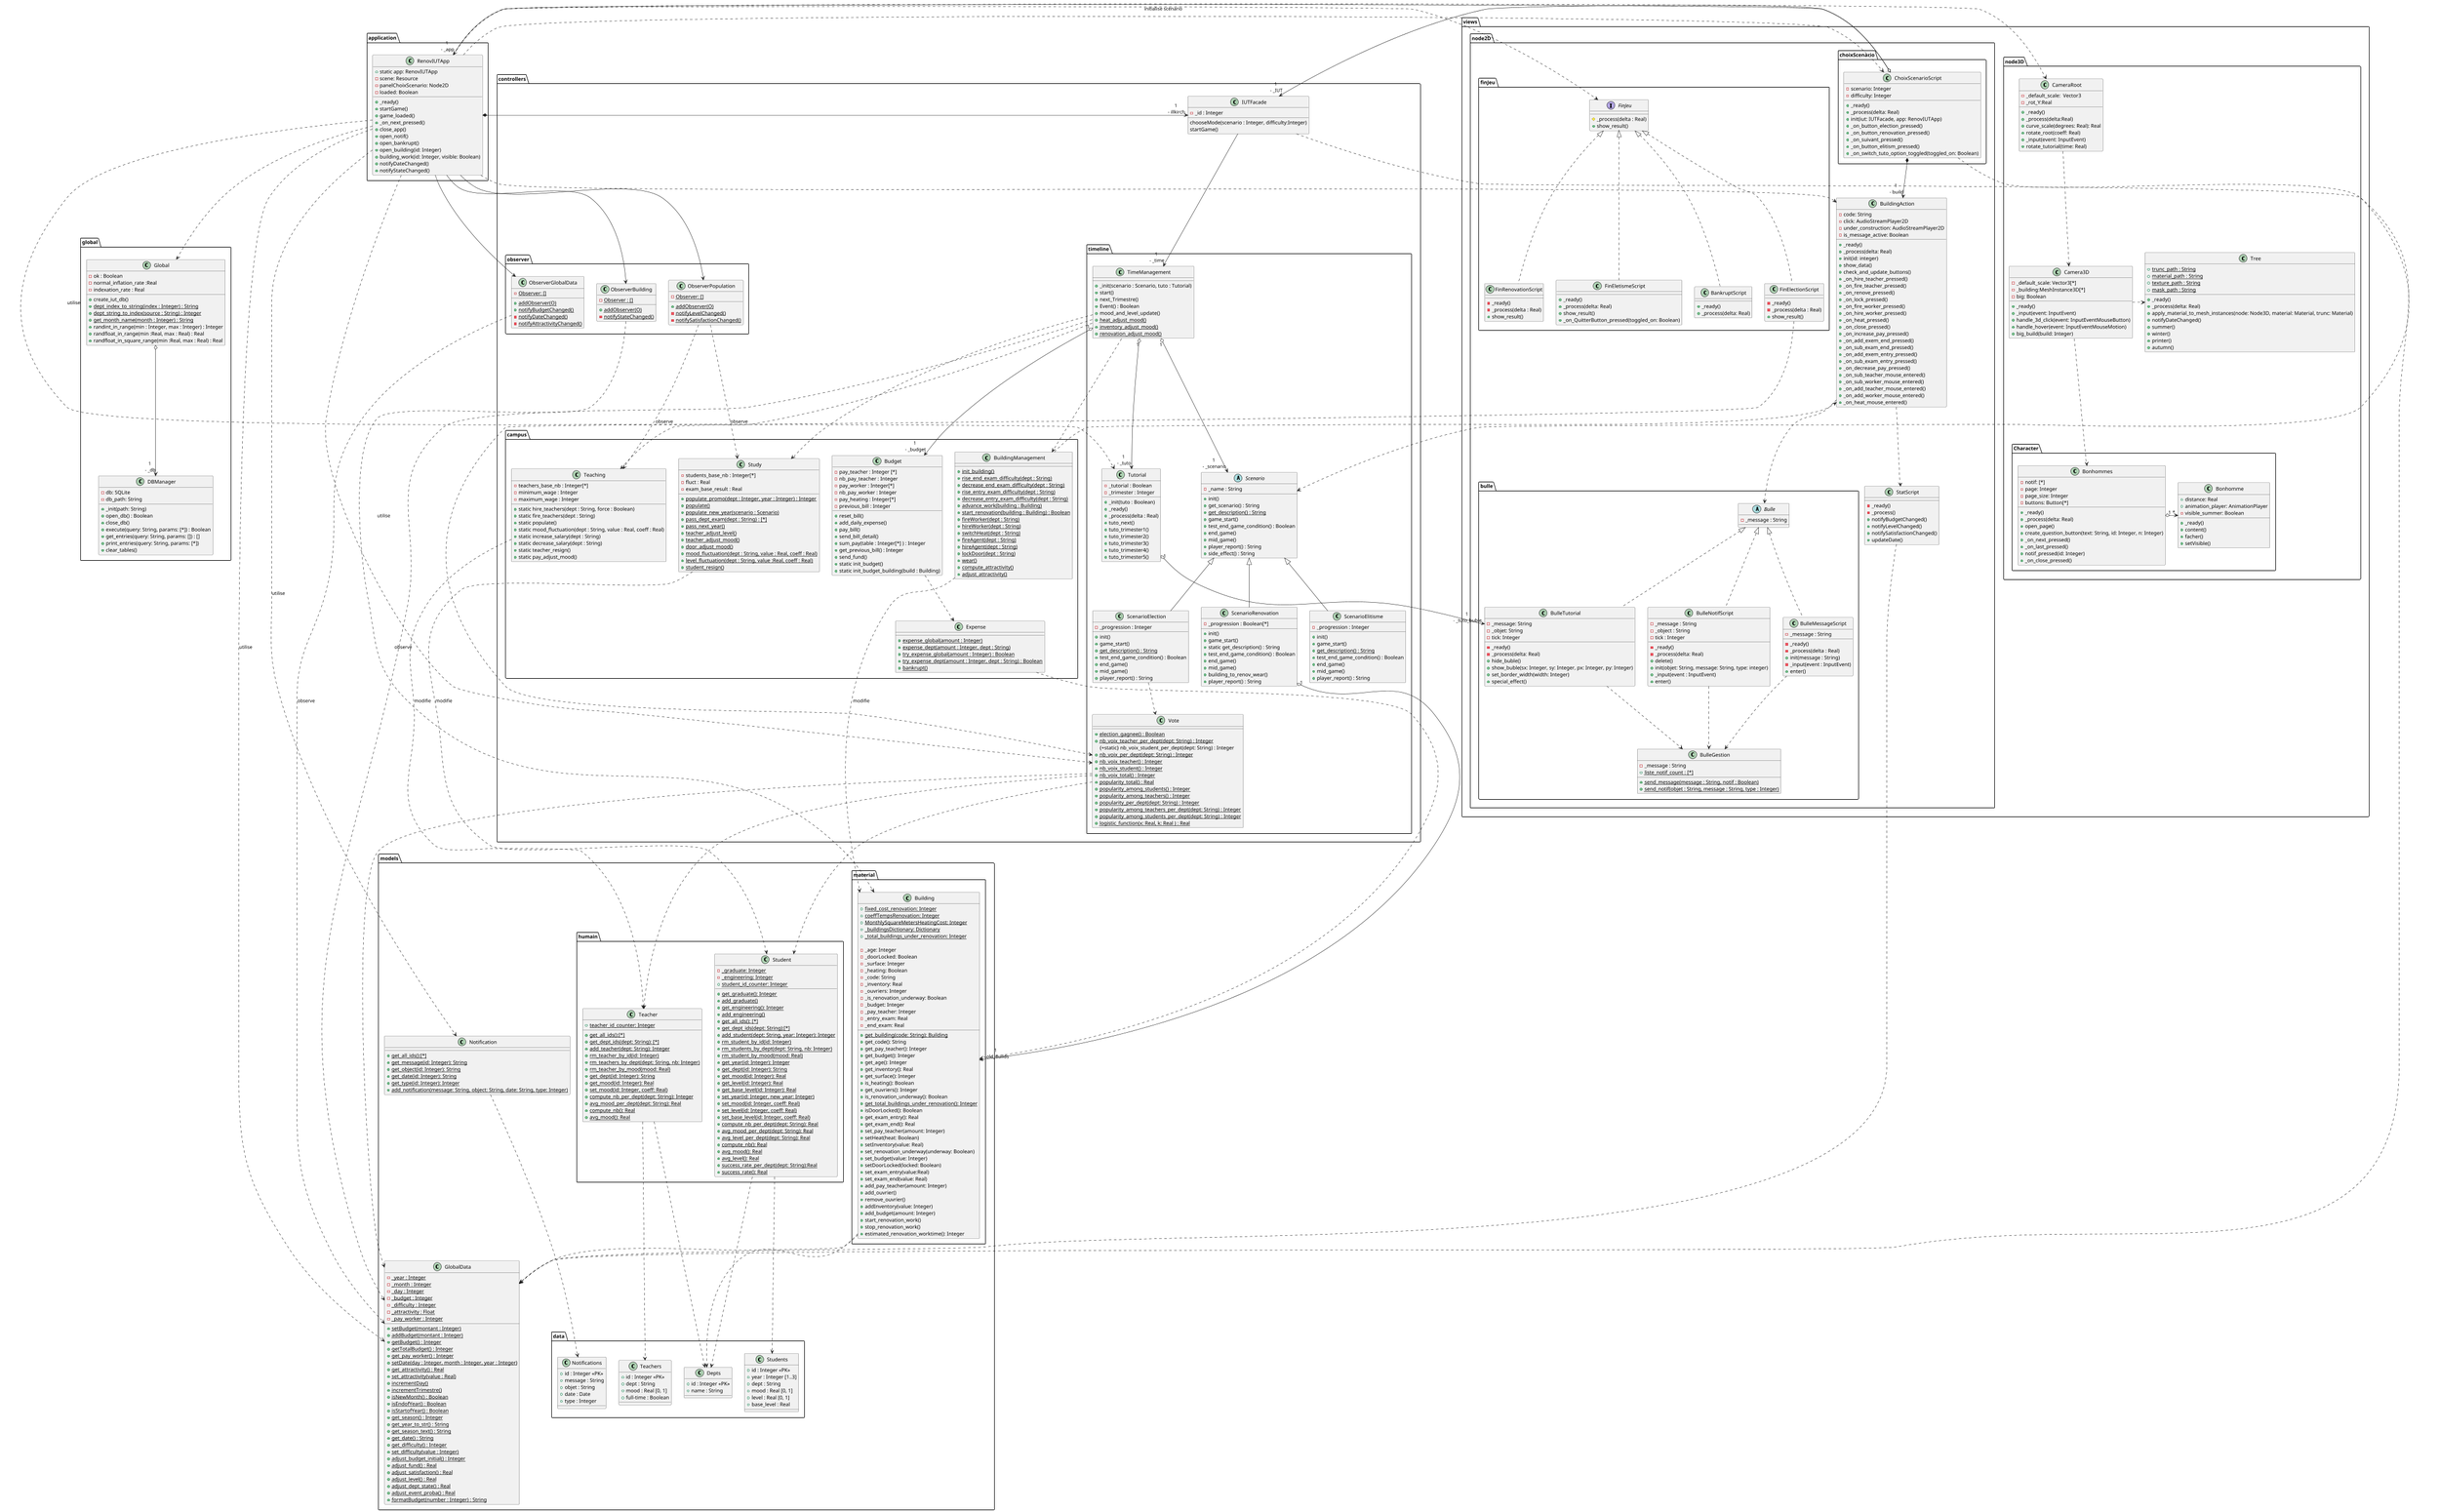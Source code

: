 @startuml
'https://plantuml.com/class-diagram   
scale 0.6
'Ceci est le diagramme de classes d'un vrai-faux orienté-objet :
'Godot n'en est pas un à proprement parler, mais nous nous sommes efforcés
'à mettre en pratique les principes du POO.
package application {
     class RenovIUTApp {
    + static app: RenovIUTApp
    - scene: Resource
    '- illkirch: IUTFacade
    - panelChoixScenario: Node2D
    - loaded: Boolean
    + _ready()
    + startGame()
    + game_loaded()
    + _on_next_pressed()
    + close_app()
    + open_notif()
    + open_bankrupt()
    + open_building(id: Integer)
    + building_work(id: Integer, visible: Boolean)
    + notifyDateChanged()
    + notifyStateChanged()
     }

}
package controllers{
    package campus{
       class Budget {
           - pay_teacher : Integer [*]
           - nb_pay_teacher : Integer
           - pay_worker : Integer[*]
           - nb_pay_worker : Integer
           - pay_heating : Integer[*]
           - previous_bill : Integer
           + reset_bill()
           + add_daily_expense()
           + pay_bill()
           + send_bill_detail()
           + sum_pay(table : Integer[*] ) : Integer
           + get_previous_bill() : Integer
           + send_fund()
           + static init_budget()
           + static init_budget_building(build : Building)
       }

       class BuildingManagement {
           + {static} init_building()
           + {static} rise_end_exam_difficulty(dept : String)
           +{static}decrease_end_exam_difficulty(dept : String)
           + {static} rise_entry_exam_difficulty(dept : String)
           + {static} decrease_entry_exam_difficulty(dept : String)
           + {static} advance_work(building : Building)
           + {static}start_renovation(building : Building) : Boolean
           + {static} fireWorker(dept : String)
           + {static} hireWorker(dept : String)
           + {static}switchHeat(dept : String)
           + {static}fireAgent(dept : String)
           + {static} hireAgent(dept : String)
           +{static}lockDoor(dept : String)
           + {static} wear()
           + {static} compute_attractivity()
           + {static} adjust_attractivity()
       }

       class Expense {
           + {static} expense_global(amount : Integer)
           + {static} expense_dept(amount : Integer, dept : String)
           + {static} try_expense_global(amount : Integer) : Boolean
           + {static} try_expense_dept(amount : Integer, dept : String) : Boolean
           + {static} bankrupt()
       }

       class Study {
           - students_base_nb : Integer[*]
           - fluct : Real
           - exam_base_result : Real
           + {static} populate_promo(dept : Integer, year : Integer) : Integer
           + {static} populate()
           + {static} populate_new_year(scenario : Scenario)
           + {static} pass_dept_exam(dept : String) : [*]
           + {static} pass_next_year()
           + {static} teacher_adjust_level()
           + {static} teacher_adjust_mood()
           + {static} door_adjust_mood()
           + {static} mood_fluctuation(dept : String, value : Real, coeff : Real)
           + {static} level_fluctuation(dept : String, value :Real, coeff : Real)
           + {static} student_resign()
       }

       class Teaching {
           - teachers_base_nb : Integer[*]
           - minimum_wage : Integer
           - maximum_wage : Integer
           + static hire_teachers(dept : String, force : Boolean)
           + static fire_teachers(dept : String)
           + static populate()
           + static mood_fluctuation(dept : String, value : Real, coeff : Real)
           + static increase_salary(dept : String)
           + static decrease_salary(dept : String)
           + static teacher_resign()
           + static pay_adjust_mood()
       }
    }

    package timeline
    {
       Abstract class Scenario {
           - _name : String
           + init()
           + get_scenario() : String
           + {static} get_description() : String
           + game_start()
           + test_end_game_condition() : Boolean
           + end_game()
           + mid_game()
           + player_report() : String
           + side_effect() : String
       }
       class ScenarioElection extends Scenario {
           - _progression : Integer
           + init()
           + game_start()
           + {static} get_description() : String
           + test_end_game_condition() : Boolean
           + end_game()
           + mid_game()
           + player_report() : String
       }
       class ScenarioElitisme extends Scenario {
           - _progression : Integer
           + init()
           + game_start()
           + {static} get_description() : String
           + test_end_game_condition() : Boolean
           + end_game()
           + mid_game()
           + player_report() : String
       }


       class ScenarioRenovation extends Scenario {
           '- old_builds : Building[*]
           - _progression : Boolean[*]
           + init()
           + game_start()
           + static get_description() : String
           + test_end_game_condition() : Boolean
           + end_game()
           + mid_game()
           + building_to_renov_wear()
           + player_report() : String
       }
       class TimeManagement {
          ' - _tuto : Tutorial
          ' - _scenario : Scenario
          ' - _budget : Budget
           + _init(scenario : Scenario, tuto : Tutorial)
           + start()
           + next_Trimestre()
           + Event() : Boolean
           + mood_and_level_update()
           + {static} heat_adjust_mood()
           + {static}  inventory_adjust_mood()
           + {static}  renovation_adjust_mood()
       }

       class Tutorial {
           - _tutorial : Boolean
           '- _tuto_buble : BulleTutorial
           - _trimester : Integer
           + _init(tuto : Boolean)
           + _ready()
           + _process(delta : Real)
           + tuto_next()
           + tuto_trimester1()
           + tuto_trimester2()
           + tuto_trimester3()
           + tuto_trimester4()
           + tuto_trimester5()
       }


       class Vote {
           +{static} election_gagnee() : Boolean
           +{static} nb_voix_teacher_per_dept(dept: String) : Integer
           {+static} nb_voix_student_per_dept(dept: String) : Integer
           +{static} nb_voix_per_dept(dept: String) : Integer
           +{static} nb_voix_teacher() : Integer
           +{static} nb_voix_student() : Integer
           +{static} nb_voix_total() : Integer
           +{static} popularity_total() : Real
           +{static} popularity_among_students() : Integer
           +{static} popularity_among_teachers() : Integer
           +{static} popularity_per_dept(dept: String) : Integer
           +{static} popularity_among_teachers_per_dept(dept: String) : Integer
           +{static} popularity_among_students_per_dept(dept: String) : Integer
           +{static} logistic_function(x: Real, k: Real ) : Real
       }
    }
    
    class IUTFacade {
        - _id : Integer
        chooseMode(scenario : Integer, difficulty:Integer)
        startGame()
    }
    
    package observer{
	   class ObserverBuilding {
		   - {static} Observer : []
		   +{static} addObserver(O)
		   -{static} notifyStateChanged()
	   }
	   class ObserverGlobalData {
		   -{static} Observer: []
		   +{static} addObserver(O)
		   +{static} notifyBudgetChanged()
		   -{static} notifyDateChanged()
		   -{static} notifyAttractivityChanged()
	   }
	   class ObserverPopulation {
		   -{static} Observer: []
		   +{static} addObserver(O)
		   -{static} notifyLevelChanged()
		   -{static} notifySatisfactionChanged()
	   }
	}
}

package global{
   class DBManager {
       - db: SQLite
       - db_path: String

       + _init(path: String)
       + open_db() : Boolean
       + close_db()
       + execute(query: String, params: [*]) : Boolean
       + get_entries(query: String, params: []) : []
       + print_entries(query: String, params: [*])
       + clear_tables()
   }
   class Global {
       '- db : DBManager
       - ok : Boolean
       - normal_inflation_rate :Real
       - indexation_rate : Real

       + create_iut_db()
       +{static} dept_index_to_string(index : Integer) : String
       +{static} dept_string_to_index(source : String) : Integer
       +{static} get_month_name(month : Integer) : String
       + randint_in_range(min : Integer, max : Integer) : Integer
       + randfloat_in_range(min :Real, max : Real) : Real
       + randfloat_in_square_range(min :Real, max : Real) : Real
   }



}
package models{
   class GlobalData {
       -{static} _year : Integer
       -{static} _month : Integer
       -{static} _day : Integer
       -{static} _budget : Integer
	   -{static} _difficulty : Integer
       -{static} _attractivity : Float
       -{static} _pay_worker : Integer
       +{static} setBudget(montant : Integer)
       +{static} addBudget(montant : Integer)
       +{static} getBudget() : Integer
       +{static} getTotalBudget() : Integer
       +{static} get_pay_worker() : Integer
       +{static} setDate(day : Integer, month : Integer, year : Integer)
       +{static} get_attractivity() : Real
	   +{static} set_attractivity(value : Real)
       +{static} incrementDay()
       +{static} incrementTrimestre()
	   +{static} isNewMonth() : Boolean
       +{static} isEndofYear() : Boolean
       +{static} isStartofYear() : Boolean
       +{static} get_season() : Integer
       +{static} get_year_to_str() : String
       +{static} get_season_text() : String
       +{static} get_date() : String
       +{static} get_difficulty() : Integer
       +{static} set_difficulty(value : Integer)
	   +{static} adjust_budget_initial() : Integer
       +{static} adjust_fund() : Real
       +{static} adjust_satisfaction() : Real
       +{static} adjust_level() : Real
       +{static} adjust_dept_state() : Real
       +{static} adjust_event_proba() : Real
       +{static} formatBudget(number : Integer) : String
   }
   
   class Notification {
     + {static} get_all_ids():[*]
     + {static} get_message(id: Integer): String
     + {static} get_object(id: Integer): String
     + {static} get_date(id: Integer): String
     + {static} get_type(id: Integer): Integer
     + {static} add_notification(message: String, object: String, date: String, type: Integer)
   }

   package humain{
       class Student {
         - {static} _graduate: Integer
         - {static} _engineering: Integer
         +{static} student_id_counter: Integer
         +{static} get_graduate(): Integer
         +{static} add_graduate()
        + {static} get_engineering(): Integer
         +{static} add_engineering()
         +{static} get_all_ids(): [*]
         +{static} get_dept_ids(dept: String):[*]
         +{static} add_student(dept: String, year: Integer): Integer
        + {static} rm_student_by_id(id: Integer)
        + {static} rm_students_by_dept(dept: String, nb: Integer)
         +{static} rm_student_by_mood(mood: Real)
         +{static} get_year(id: Integer): Integer
         +{static} get_dept(id: Integer): String
        + {static} get_mood(id: Integer): Real
        + {static} get_level(id: Integer): Real
         +{static} get_base_level(id: Integer): Real
        + {static} set_year(id: Integer, new_year: Integer)
         +{static} set_mood(id: Integer, coeff: Real)
         +{static} set_level(id: Integer, coeff: Real)
        + {static} set_base_level(id: Integer, coeff: Real)
         +{static} compute_nb_per_dept(dept: String): Real
        + {static} avg_mood_per_dept(dept: String): Real
        + {static} avg_level_per_dept(dept: String): Real
        + {static} compute_nb(): Real
         +{static} avg_mood(): Real
         +{static} avg_level(): Real
         +{static} success_rate_per_dept(dept: String):Real
         +{static} success_rate(): Real
       }

       class Teacher {
         +{static} teacher_id_counter: Integer
         +{static} get_all_ids():[*]
         +{static} get_dept_ids(dept: String): [*]
         +{static} add_teacher(dept: String): Integer
         +{static} rm_teacher_by_id(id: Integer)
         +{static} rm_teachers_by_dept(dept: String, nb: Integer)
         +{static} rm_teacher_by_mood(mood: Real)
         +{static} get_dept(id: Integer): String
         +{static} get_mood(id: Integer): Real
         +{static} set_mood(id: Integer, coeff: Real)
         +{static} compute_nb_per_dept(dept: String): Integer
         +{static} avg_mood_per_dept(dept: String): Real
         +{static} compute_nb(): Real
         +{static} avg_mood(): Real
       }
   }
   
   package data {
		class Students
        {
            + id : Integer <<PK>>
            + year : Integer [1..3]
            + dept : String
            + mood : Real [0, 1]
            + level : Real [0, 1]
            + base_level : Real
        }
        
        class Teachers
        {
            + id : Integer <<PK>>
            + dept : String
            + mood : Real [0, 1]
            + full-time : Boolean
        }
        
		class Notifications
        {
            + id : Integer <<PK>>
            + message : String
            + objet : String
            + date : Date
            + type : Integer
        }
        
		class Depts
        {
            + id : Integer <<PK>>
            + name : String
        }
   }
   
   package material{
       class Building {
         + {static} fixed_cost_renovation: Integer
         + {static} coeffTempsRenovation: Integer
         + {static} MonthlySquareMetersHeatingCost: Integer
         + {static} _buildingsDictionary: Dictionary
         + {static} _total_buildings_under_renovation: Integer

         -_age: Integer
         -_doorLocked: Boolean
         -_surface: Integer
         -_heating: Boolean
         -_code: String
         -_inventory: Real
         -_ouvriers: Integer
         -_is_renovation_underway: Boolean
         -_budget: Integer
         -_pay_teacher: Integer
         -_entry_exam: Real
         -_end_exam: Real

         +{static} get_building(code: String): Building
         +get_code(): String
         +get_pay_teacher(): Integer
         +get_budget(): Integer
         +get_age(): Integer
         +get_inventory(): Real
         +get_surface(): Integer
         +is_heating(): Boolean
         +get_ouvriers(): Integer
         +is_renovation_underway(): Boolean
         +{static} get_total_buildings_under_renovation(): Integer
         +isDoorLocked(): Boolean
         +get_exam_entry(): Real
         +get_exam_end(): Real
         +set_pay_teacher(amount: Integer)
         +setHeat(heat: Boolean)
         +setInventory(value: Real)
         +set_renovation_underway(underway: Boolean)
         +set_budget(value: Integer)
         +setDoorLocked(locked: Boolean)
         +set_exam_entry(value:Real)
         +set_exam_end(value: Real)
         +add_pay_teacher(amount: Integer)
         +add_ouvrier()
         +remove_ouvrier()
         +addInventory(value: Integer)
         +add_budget(amount: Integer)
         +start_renovation_work()
         +stop_renovation_work()
         +estimated_renovation_worktime(): Integer
       }

   }


}

package views{
  package node3D {
  	    package Character
  	    {
  	       class Bonhomme {
                 + distance: Real
                 + animation_player: AnimationPlayer
                 - visible_summer: Boolean

                 + _ready()
                 + content()
                 + facher()
                 + setVisible()
             }
             class Bonhommes {
                 - notif: [*]
                 - page: Integer
                 - page_size: Integer
                 - buttons: Button[*]

                 + _ready()
                 + _process(delta: Real)
                 + open_page()
                 + create_question_button(text: String, id: Integer, n: Integer)
                 + _on_next_pressed()
                 + _on_last_pressed()
                 + notif_pressed(id: Integer)
                 + _on_close_pressed()
             }

  	    }

  	       class Tree{
             		+ {static} trunc_path : String
             		+ {static} material_path : String
             		+ {static} texture_path : String
             		+ {static} mask_path : String
              	+ _ready()
                  + _process(delta: Real)
                  + apply_material_to_mesh_instances(node: Node3D, material: Material, trunc: Material)
                  + notifyDateChanged()
                  + summer()
                  + winter()
                  + printer()
                  + autumn()
             }
  	    class CameraRoot {
              - _default_scale:  Vector3
              - _rot_Y:Real

              + _ready()
              + _process(delta:Real)
              + curve_scale(degrees: Real): Real
              + rotate_root(coeff: Real)
              + _input(event: InputEvent)
              + rotate_tutorial(time: Real)
          }
          class Camera3D {
              - _default_scale: Vector3[*]
              - _building:MeshInstance3D[*]
              - big: Boolean

              + _ready()
              + _input(event: InputEvent)
              + handle_3d_click(event: InputEventMouseButton)
              + handle_hover(event: InputEventMouseMotion)
              + big_build(build: Integer)
          }
  }

  package node2D {
  		    class BuildingAction {
                  - code: String
                  - click: AudioStreamPlayer2D
                  - under_construction: AudioStreamPlayer2D
                  - is_message_active: Boolean

                  + _ready()
                  + _process(delta: Real)
                  + init(id: integer)
                  + show_data()
                  + check_and_update_buttons()
                  + _on_hire_teacher_pressed()
                  + _on_fire_teacher_pressed()
                  + _on_renove_pressed()
                  + _on_lock_pressed()
                  + _on_fire_worker_pressed()
                  + _on_hire_worker_pressed()
                  + _on_heat_pressed()
                  + _on_close_pressed()
                  + _on_increase_pay_pressed()
                  + _on_add_exem_end_pressed()
                  + _on_sub_exam_end_pressed()
                  + _on_add_exem_entry_pressed()
                  + _on_sub_exam_entry_pressed()
                  + _on_decrease_pay_pressed()
                  + _on_sub_teacher_mouse_entered()
                  + _on_sub_worker_mouse_entered()
                  + _on_add_teacher_mouse_entered()
                  + _on_add_worker_mouse_entered()
                  + _on_heat_mouse_entered()
  		}

  		package bulle {
			abstract class Bulle {
				- _message : String
			}
			
			    
			class BulleGestion{
				- _message : String
				+{static} liste_notif_count : [*]
				+{static} send_message(message : String, notif : Boolean)
				+{static} send_notif(objet : String, message : String, type : Integer)
			}
  		
  			class BulleMessageScript implements Bulle {
  				- _message : String
  				- _ready()
  				- _process(delta : Real)
  				+ init(message : String)
  				- _input(event : InputEvent)
  				+ enter()
  			}

  			class BulleNotifScript implements Bulle {
  				- _message : String
  				- _object : String
  				- tick : Integer
  		        - _ready()
                  - _process(delta: Real)
                  + delete()
                  + init(objet: String, message: String, type: integer)
                  + _input(event : InputEvent)
                  + enter()
  			}
  			class BulleTutorial implements Bulle {
                  - _message: String
                  - _objet: String
                  - tick: Integer
                  - _ready()
                  - _process(delta: Real)
                  + hide_buble()
                  + show_buble(sx: Integer, sy: Integer, px: Integer, py: Integer)
                  + set_border_width(width: Integer)
                  + special_effect()
              }

  		}

  		package choixScenario {

  			class ChoixScenarioScript {
                  '- _IUT: IUTFacade
                  '- _app: RenovIUTApp
                  - scenario: Integer
                  - difficulty: Integer

                  + _ready()
                  + _process(delta: Real)
                  + init(iut: IUTFacade, app: RenovIUTApp)
                  + _on_button_election_pressed()
                  + _on_button_renovation_pressed()
                  + _on_suivant_pressed()
                  + _on_button_elitism_pressed()
                  + _on_switch_tuto_option_toggled(toggled_on: Boolean)
              }


  		}
  		package finJeu {
				interface FinJeu {
					# _process(delta : Real)
					+ show_result()
				}
  		
  		
          		class BankruptScript implements FinJeu {
          			 + _ready()
                     + _process(delta: Real)
          		}

          		class FinElectionScript implements FinJeu {
          			- _ready()
          			- _process(delta : Real)
          			+ show_result()
          		}

          		class FinRenovationScript implements FinJeu {
          			- _ready()
          			- _process(delta : Real)
          			+ show_result()
          		}
          		class FinEletismeScript implements FinJeu {
                       + _ready()
                       + _process(delta: Real)
                       + show_result()
                       + _on_QuitterButton_pressed(toggled_on: Boolean)
                  }
          }
          		class StatScript {
          			- _ready()
          			- _process()
          			+ notifyBudgetChanged()
          			+ notifyLevelChanged()
          			+ notifySatisfactionChanged()
          			+ updateDate()
          		}



      }





}


'Modèle utilise data'
Student ..> Students
Teacher ..> Teachers
Building ..> Depts
Notification ..>Notifications
Teacher ..> Depts
Student ..> Depts

'Controller manipule le modèle'
Study ....> Student : modifie
Teaching ....> Teacher : modifie


BuildingManagement ..> Building : modifie
TimeManagement ..> GlobalData

RenovIUTApp --> ObserverBuilding
RenovIUTApp --> ObserverGlobalData
RenovIUTApp --> ObserverPopulation
RenovIUTApp ..> BuildingAction
RenovIUTApp ..> CameraRoot

ObserverBuilding ..> Building : observe
ObserverGlobalData ..> GlobalData : observe
ObserverPopulation ..> Teaching : observe
ObserverPopulation ..> Study : observe

BuildingAction ..> Bulle

RenovIUTApp .> ChoixScenarioScript : initialise scénario
        ''RenovIUTApp .> BankruptScript : montre faillite
        RenovIUTApp .> FinJeu

        RenovIUTApp ..> Vote : utilise
        RenovIUTApp ..> GlobalData : utilise
        RenovIUTApp ..> Notification : utilise
        RenovIUTApp ..> Tutorial : utilise
RenovIUTApp  *-> "1\n - illkirch" IUTFacade
RenovIUTApp ..> Global

Expense ..> Building
Budget ..> Expense

'Vue utilise controller'
FinElectionScript ..> Vote
BulleMessageScript..>BulleGestion
BulleNotifScript..>BulleGestion
BulleTutorial ..>BulleGestion

ChoixScenarioScript ..> Scenario

BuildingAction ..> StatScript
StatScript ..> GlobalData

ChoixScenarioScript  *--> "1\n - build" BuildingAction
BuildingManagement ..> BuildingAction
ChoixScenarioScript  o--> "1\n - _app" RenovIUTApp
ChoixScenarioScript  o--> "1\n - _IUT" IUTFacade
Building ..> GlobalData
Global o--> "1\n - _db" DBManager
IUTFacade--> "1\n - _time" TimeManagement
IUTFacade ...> GlobalData
Vote ..> Teacher
Vote ..> Student
Vote ..> GlobalData
Tutorial"1" o--> "1\n - _tuto_buble" BulleTutorial
ScenarioRenovation "1" o-> "1\n - old_Builds" Building
ScenarioElection ..> Vote

TimeManagement "1" o--> "1\n - _tuto" Tutorial
TimeManagement "1" o--> "1\n - _scenario" Scenario
TimeManagement"1" o--> "1\n - _budget" Budget
TimeManagement ..> BuildingManagement
TimeManagement ..> Study
TimeManagement ..> Teaching

CameraRoot ..> Camera3D
Camera3D .> Tree
Camera3D ..> Bonhommes
Bonhommes "1" o-> "*" Bonhomme

@enduml
